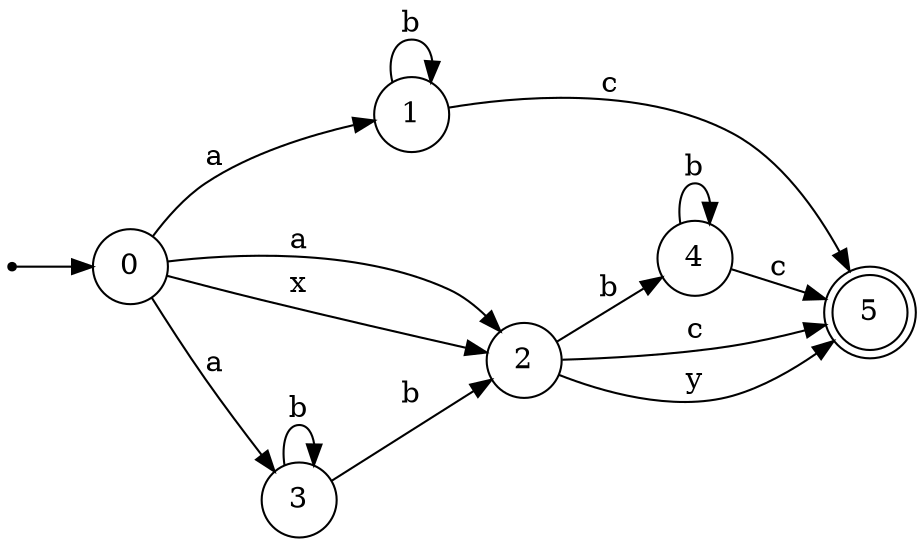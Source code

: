 digraph {
	rankdir = LR;
	size = "30,20";
	node [shape = point]; "dummy0"
	node [shape = circle]; "0"
	"dummy0" -> "0";
	node [shape = circle]; "4";
	node [shape = circle]; "1";
	node [shape = circle]; "2";
	node [shape = doublecircle]; "5";
	node [shape = circle]; "3";
	"1" -> "1" [label = "b"];
	"1" -> "5" [label = "c"];
	"3" -> "2" [label = "b"];
	"3" -> "3" [label = "b"];
	"0" -> "2" [label = "a"];
	"0" -> "3" [label = "a"];
	"0" -> "1" [label = "a"];
	"0" -> "2" [label = "x"];
	"2" -> "5" [label = "c"];
	"2" -> "4" [label = "b"];
	"2" -> "5" [label = "y"];
	"4" -> "4" [label = "b"];
	"4" -> "5" [label = "c"];
}